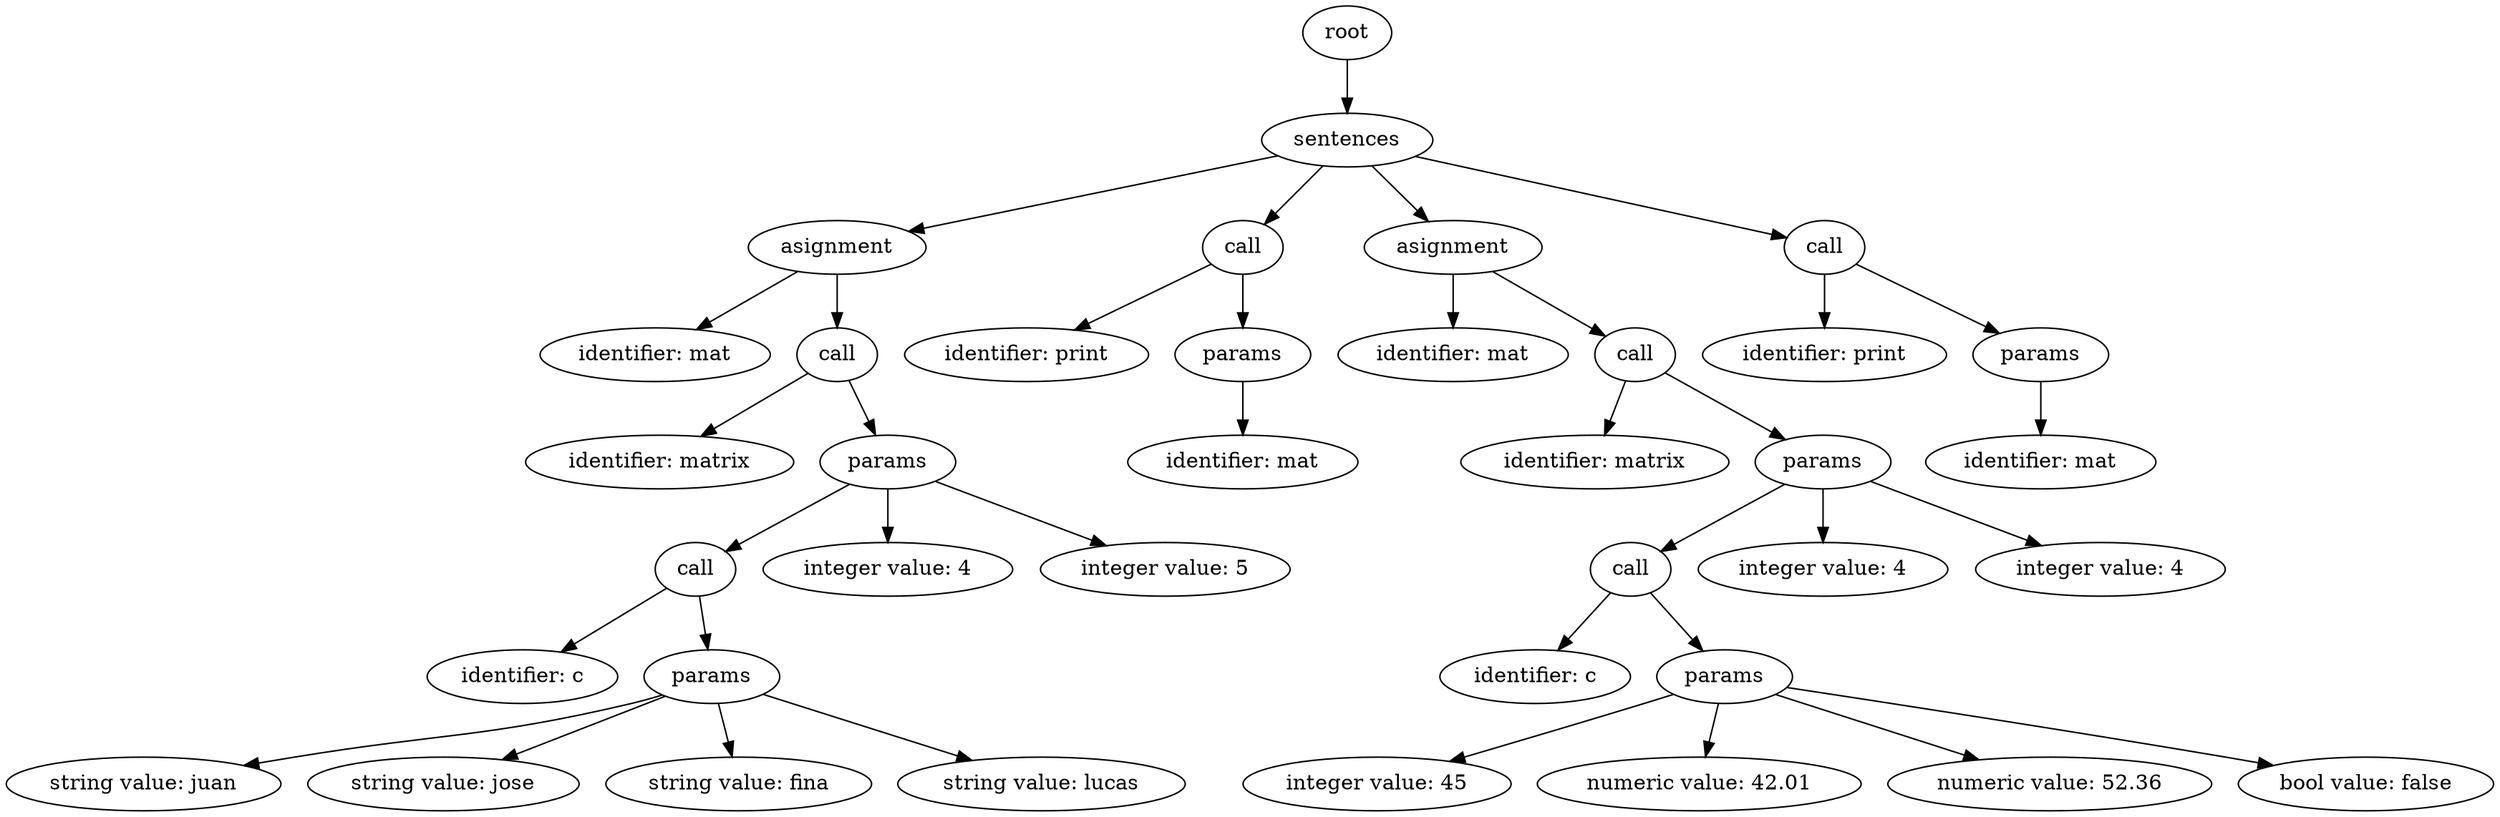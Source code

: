 digraph G{nodo0[label="root"];
node1[label="sentences"];
nodo0->node1;
node2[label="asignment"];
node1->node2;
node3[label="identifier: mat"];
node2->node3;
node4[label="call"];
node2->node4;
node5[label="identifier: matrix"];
node4->node5;
node6[label="params"];
node4->node6;
node7[label="call"];
node6->node7;
node8[label="identifier: c"];
node7->node8;
node9[label="params"];
node7->node9;
node10[label="string value: juan"];
node9->node10;
node11[label="string value: jose"];
node9->node11;
node12[label="string value: fina"];
node9->node12;
node13[label="string value: lucas"];
node9->node13;
node14[label="integer value: 4"];
node6->node14;
node15[label="integer value: 5"];
node6->node15;
node16[label="call"];
node1->node16;
node17[label="identifier: print"];
node16->node17;
node18[label="params"];
node16->node18;
node19[label="identifier: mat"];
node18->node19;
node20[label="asignment"];
node1->node20;
node21[label="identifier: mat"];
node20->node21;
node22[label="call"];
node20->node22;
node23[label="identifier: matrix"];
node22->node23;
node24[label="params"];
node22->node24;
node25[label="call"];
node24->node25;
node26[label="identifier: c"];
node25->node26;
node27[label="params"];
node25->node27;
node28[label="integer value: 45"];
node27->node28;
node29[label="numeric value: 42.01"];
node27->node29;
node30[label="numeric value: 52.36"];
node27->node30;
node31[label="bool value: false"];
node27->node31;
node32[label="integer value: 4"];
node24->node32;
node33[label="integer value: 4"];
node24->node33;
node34[label="call"];
node1->node34;
node35[label="identifier: print"];
node34->node35;
node36[label="params"];
node34->node36;
node37[label="identifier: mat"];
node36->node37;
}